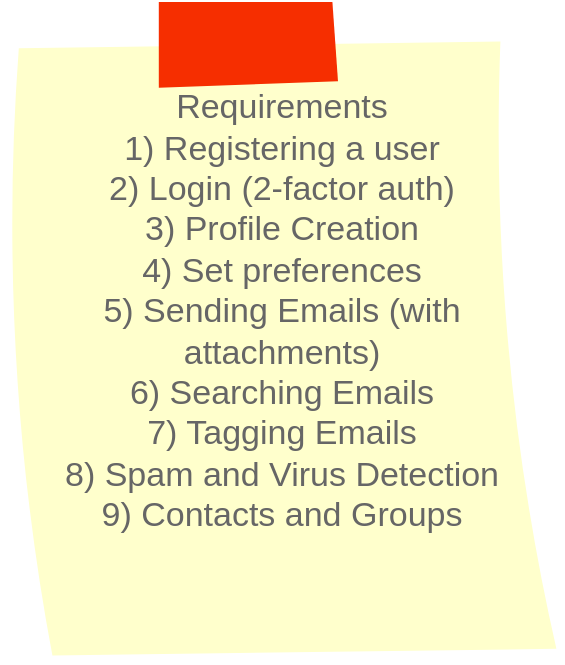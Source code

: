 <mxfile version="20.6.0" type="github">
  <diagram id="xqeI1H8hTC0-fts6pB7e" name="Page-1">
    <mxGraphModel dx="4404" dy="1946" grid="1" gridSize="10" guides="1" tooltips="1" connect="1" arrows="1" fold="1" page="1" pageScale="1" pageWidth="1169" pageHeight="827" math="0" shadow="0">
      <root>
        <mxCell id="0" />
        <mxCell id="1" parent="0" />
        <mxCell id="M3GZlmYnajYYswTwf8LS-1" value="Requirements&lt;br&gt;&lt;div&gt;1) Registering a user&lt;/div&gt;&lt;div&gt;2) Login (2-factor auth)&lt;/div&gt;&lt;div&gt;3) Profile Creation&lt;/div&gt;&lt;div&gt;4) Set preferences&lt;/div&gt;&lt;div&gt;5) Sending Emails (with&lt;/div&gt;&lt;div&gt;attachments)&lt;/div&gt;&lt;div&gt;6) Searching Emails&lt;/div&gt;&lt;div&gt;7) Tagging Emails&lt;/div&gt;&lt;div&gt;8) Spam and Virus Detection&lt;/div&gt;&lt;div&gt;9) Contacts and Groups&lt;/div&gt;&lt;div&gt;&lt;br&gt;&lt;/div&gt;" style="strokeWidth=1;shadow=0;dashed=0;align=center;html=1;shape=mxgraph.mockup.text.stickyNote2;fontColor=#666666;mainText=;fontSize=17;whiteSpace=wrap;fillColor=#ffffcc;strokeColor=#F62E00;" vertex="1" parent="1">
          <mxGeometry x="-2150" y="-20" width="280" height="330" as="geometry" />
        </mxCell>
      </root>
    </mxGraphModel>
  </diagram>
</mxfile>
